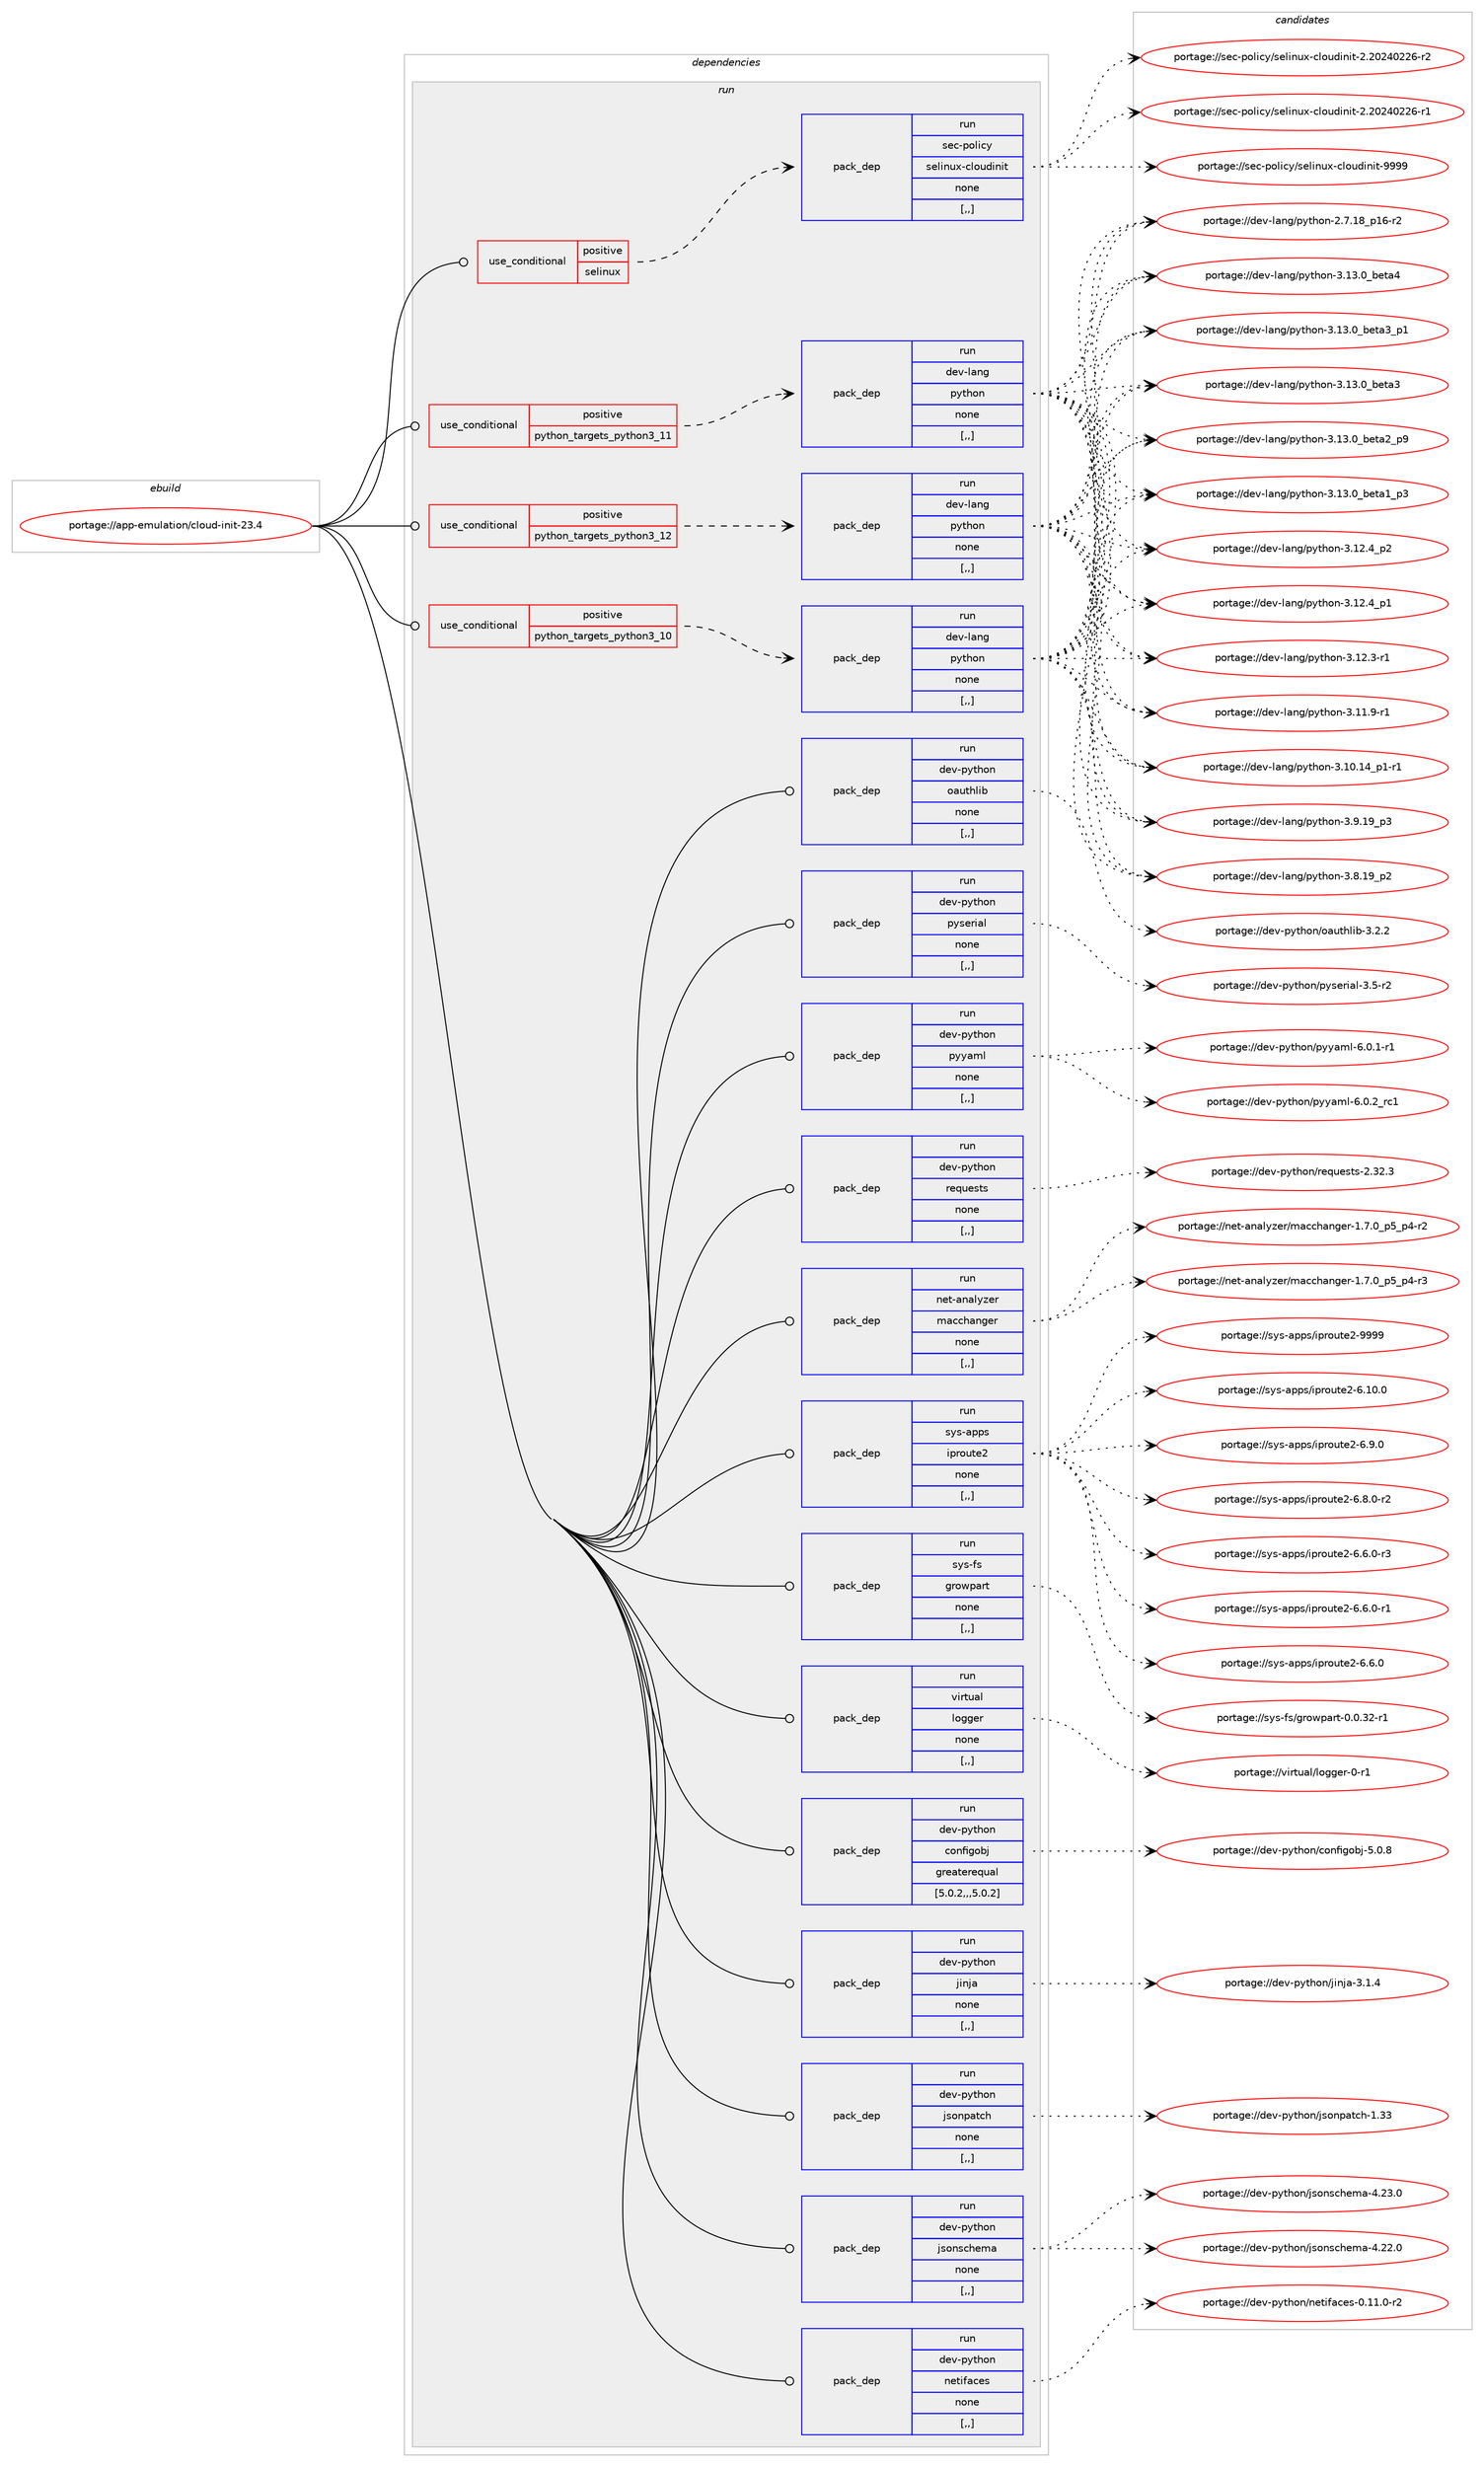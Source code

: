 digraph prolog {

# *************
# Graph options
# *************

newrank=true;
concentrate=true;
compound=true;
graph [rankdir=LR,fontname=Helvetica,fontsize=10,ranksep=1.5];#, ranksep=2.5, nodesep=0.2];
edge  [arrowhead=vee];
node  [fontname=Helvetica,fontsize=10];

# **********
# The ebuild
# **********

subgraph cluster_leftcol {
color=gray;
label=<<i>ebuild</i>>;
id [label="portage://app-emulation/cloud-init-23.4", color=red, width=4, href="../app-emulation/cloud-init-23.4.svg"];
}

# ****************
# The dependencies
# ****************

subgraph cluster_midcol {
color=gray;
label=<<i>dependencies</i>>;
subgraph cluster_compile {
fillcolor="#eeeeee";
style=filled;
label=<<i>compile</i>>;
}
subgraph cluster_compileandrun {
fillcolor="#eeeeee";
style=filled;
label=<<i>compile and run</i>>;
}
subgraph cluster_run {
fillcolor="#eeeeee";
style=filled;
label=<<i>run</i>>;
subgraph cond6270 {
dependency23680 [label=<<TABLE BORDER="0" CELLBORDER="1" CELLSPACING="0" CELLPADDING="4"><TR><TD ROWSPAN="3" CELLPADDING="10">use_conditional</TD></TR><TR><TD>positive</TD></TR><TR><TD>python_targets_python3_10</TD></TR></TABLE>>, shape=none, color=red];
subgraph pack17253 {
dependency23681 [label=<<TABLE BORDER="0" CELLBORDER="1" CELLSPACING="0" CELLPADDING="4" WIDTH="220"><TR><TD ROWSPAN="6" CELLPADDING="30">pack_dep</TD></TR><TR><TD WIDTH="110">run</TD></TR><TR><TD>dev-lang</TD></TR><TR><TD>python</TD></TR><TR><TD>none</TD></TR><TR><TD>[,,]</TD></TR></TABLE>>, shape=none, color=blue];
}
dependency23680:e -> dependency23681:w [weight=20,style="dashed",arrowhead="vee"];
}
id:e -> dependency23680:w [weight=20,style="solid",arrowhead="odot"];
subgraph cond6271 {
dependency23682 [label=<<TABLE BORDER="0" CELLBORDER="1" CELLSPACING="0" CELLPADDING="4"><TR><TD ROWSPAN="3" CELLPADDING="10">use_conditional</TD></TR><TR><TD>positive</TD></TR><TR><TD>python_targets_python3_11</TD></TR></TABLE>>, shape=none, color=red];
subgraph pack17254 {
dependency23683 [label=<<TABLE BORDER="0" CELLBORDER="1" CELLSPACING="0" CELLPADDING="4" WIDTH="220"><TR><TD ROWSPAN="6" CELLPADDING="30">pack_dep</TD></TR><TR><TD WIDTH="110">run</TD></TR><TR><TD>dev-lang</TD></TR><TR><TD>python</TD></TR><TR><TD>none</TD></TR><TR><TD>[,,]</TD></TR></TABLE>>, shape=none, color=blue];
}
dependency23682:e -> dependency23683:w [weight=20,style="dashed",arrowhead="vee"];
}
id:e -> dependency23682:w [weight=20,style="solid",arrowhead="odot"];
subgraph cond6272 {
dependency23684 [label=<<TABLE BORDER="0" CELLBORDER="1" CELLSPACING="0" CELLPADDING="4"><TR><TD ROWSPAN="3" CELLPADDING="10">use_conditional</TD></TR><TR><TD>positive</TD></TR><TR><TD>python_targets_python3_12</TD></TR></TABLE>>, shape=none, color=red];
subgraph pack17255 {
dependency23685 [label=<<TABLE BORDER="0" CELLBORDER="1" CELLSPACING="0" CELLPADDING="4" WIDTH="220"><TR><TD ROWSPAN="6" CELLPADDING="30">pack_dep</TD></TR><TR><TD WIDTH="110">run</TD></TR><TR><TD>dev-lang</TD></TR><TR><TD>python</TD></TR><TR><TD>none</TD></TR><TR><TD>[,,]</TD></TR></TABLE>>, shape=none, color=blue];
}
dependency23684:e -> dependency23685:w [weight=20,style="dashed",arrowhead="vee"];
}
id:e -> dependency23684:w [weight=20,style="solid",arrowhead="odot"];
subgraph cond6273 {
dependency23686 [label=<<TABLE BORDER="0" CELLBORDER="1" CELLSPACING="0" CELLPADDING="4"><TR><TD ROWSPAN="3" CELLPADDING="10">use_conditional</TD></TR><TR><TD>positive</TD></TR><TR><TD>selinux</TD></TR></TABLE>>, shape=none, color=red];
subgraph pack17256 {
dependency23687 [label=<<TABLE BORDER="0" CELLBORDER="1" CELLSPACING="0" CELLPADDING="4" WIDTH="220"><TR><TD ROWSPAN="6" CELLPADDING="30">pack_dep</TD></TR><TR><TD WIDTH="110">run</TD></TR><TR><TD>sec-policy</TD></TR><TR><TD>selinux-cloudinit</TD></TR><TR><TD>none</TD></TR><TR><TD>[,,]</TD></TR></TABLE>>, shape=none, color=blue];
}
dependency23686:e -> dependency23687:w [weight=20,style="dashed",arrowhead="vee"];
}
id:e -> dependency23686:w [weight=20,style="solid",arrowhead="odot"];
subgraph pack17257 {
dependency23688 [label=<<TABLE BORDER="0" CELLBORDER="1" CELLSPACING="0" CELLPADDING="4" WIDTH="220"><TR><TD ROWSPAN="6" CELLPADDING="30">pack_dep</TD></TR><TR><TD WIDTH="110">run</TD></TR><TR><TD>dev-python</TD></TR><TR><TD>configobj</TD></TR><TR><TD>greaterequal</TD></TR><TR><TD>[5.0.2,,,5.0.2]</TD></TR></TABLE>>, shape=none, color=blue];
}
id:e -> dependency23688:w [weight=20,style="solid",arrowhead="odot"];
subgraph pack17258 {
dependency23689 [label=<<TABLE BORDER="0" CELLBORDER="1" CELLSPACING="0" CELLPADDING="4" WIDTH="220"><TR><TD ROWSPAN="6" CELLPADDING="30">pack_dep</TD></TR><TR><TD WIDTH="110">run</TD></TR><TR><TD>dev-python</TD></TR><TR><TD>jinja</TD></TR><TR><TD>none</TD></TR><TR><TD>[,,]</TD></TR></TABLE>>, shape=none, color=blue];
}
id:e -> dependency23689:w [weight=20,style="solid",arrowhead="odot"];
subgraph pack17259 {
dependency23690 [label=<<TABLE BORDER="0" CELLBORDER="1" CELLSPACING="0" CELLPADDING="4" WIDTH="220"><TR><TD ROWSPAN="6" CELLPADDING="30">pack_dep</TD></TR><TR><TD WIDTH="110">run</TD></TR><TR><TD>dev-python</TD></TR><TR><TD>jsonpatch</TD></TR><TR><TD>none</TD></TR><TR><TD>[,,]</TD></TR></TABLE>>, shape=none, color=blue];
}
id:e -> dependency23690:w [weight=20,style="solid",arrowhead="odot"];
subgraph pack17260 {
dependency23691 [label=<<TABLE BORDER="0" CELLBORDER="1" CELLSPACING="0" CELLPADDING="4" WIDTH="220"><TR><TD ROWSPAN="6" CELLPADDING="30">pack_dep</TD></TR><TR><TD WIDTH="110">run</TD></TR><TR><TD>dev-python</TD></TR><TR><TD>jsonschema</TD></TR><TR><TD>none</TD></TR><TR><TD>[,,]</TD></TR></TABLE>>, shape=none, color=blue];
}
id:e -> dependency23691:w [weight=20,style="solid",arrowhead="odot"];
subgraph pack17261 {
dependency23692 [label=<<TABLE BORDER="0" CELLBORDER="1" CELLSPACING="0" CELLPADDING="4" WIDTH="220"><TR><TD ROWSPAN="6" CELLPADDING="30">pack_dep</TD></TR><TR><TD WIDTH="110">run</TD></TR><TR><TD>dev-python</TD></TR><TR><TD>netifaces</TD></TR><TR><TD>none</TD></TR><TR><TD>[,,]</TD></TR></TABLE>>, shape=none, color=blue];
}
id:e -> dependency23692:w [weight=20,style="solid",arrowhead="odot"];
subgraph pack17262 {
dependency23693 [label=<<TABLE BORDER="0" CELLBORDER="1" CELLSPACING="0" CELLPADDING="4" WIDTH="220"><TR><TD ROWSPAN="6" CELLPADDING="30">pack_dep</TD></TR><TR><TD WIDTH="110">run</TD></TR><TR><TD>dev-python</TD></TR><TR><TD>oauthlib</TD></TR><TR><TD>none</TD></TR><TR><TD>[,,]</TD></TR></TABLE>>, shape=none, color=blue];
}
id:e -> dependency23693:w [weight=20,style="solid",arrowhead="odot"];
subgraph pack17263 {
dependency23694 [label=<<TABLE BORDER="0" CELLBORDER="1" CELLSPACING="0" CELLPADDING="4" WIDTH="220"><TR><TD ROWSPAN="6" CELLPADDING="30">pack_dep</TD></TR><TR><TD WIDTH="110">run</TD></TR><TR><TD>dev-python</TD></TR><TR><TD>pyserial</TD></TR><TR><TD>none</TD></TR><TR><TD>[,,]</TD></TR></TABLE>>, shape=none, color=blue];
}
id:e -> dependency23694:w [weight=20,style="solid",arrowhead="odot"];
subgraph pack17264 {
dependency23695 [label=<<TABLE BORDER="0" CELLBORDER="1" CELLSPACING="0" CELLPADDING="4" WIDTH="220"><TR><TD ROWSPAN="6" CELLPADDING="30">pack_dep</TD></TR><TR><TD WIDTH="110">run</TD></TR><TR><TD>dev-python</TD></TR><TR><TD>pyyaml</TD></TR><TR><TD>none</TD></TR><TR><TD>[,,]</TD></TR></TABLE>>, shape=none, color=blue];
}
id:e -> dependency23695:w [weight=20,style="solid",arrowhead="odot"];
subgraph pack17265 {
dependency23696 [label=<<TABLE BORDER="0" CELLBORDER="1" CELLSPACING="0" CELLPADDING="4" WIDTH="220"><TR><TD ROWSPAN="6" CELLPADDING="30">pack_dep</TD></TR><TR><TD WIDTH="110">run</TD></TR><TR><TD>dev-python</TD></TR><TR><TD>requests</TD></TR><TR><TD>none</TD></TR><TR><TD>[,,]</TD></TR></TABLE>>, shape=none, color=blue];
}
id:e -> dependency23696:w [weight=20,style="solid",arrowhead="odot"];
subgraph pack17266 {
dependency23697 [label=<<TABLE BORDER="0" CELLBORDER="1" CELLSPACING="0" CELLPADDING="4" WIDTH="220"><TR><TD ROWSPAN="6" CELLPADDING="30">pack_dep</TD></TR><TR><TD WIDTH="110">run</TD></TR><TR><TD>net-analyzer</TD></TR><TR><TD>macchanger</TD></TR><TR><TD>none</TD></TR><TR><TD>[,,]</TD></TR></TABLE>>, shape=none, color=blue];
}
id:e -> dependency23697:w [weight=20,style="solid",arrowhead="odot"];
subgraph pack17267 {
dependency23698 [label=<<TABLE BORDER="0" CELLBORDER="1" CELLSPACING="0" CELLPADDING="4" WIDTH="220"><TR><TD ROWSPAN="6" CELLPADDING="30">pack_dep</TD></TR><TR><TD WIDTH="110">run</TD></TR><TR><TD>sys-apps</TD></TR><TR><TD>iproute2</TD></TR><TR><TD>none</TD></TR><TR><TD>[,,]</TD></TR></TABLE>>, shape=none, color=blue];
}
id:e -> dependency23698:w [weight=20,style="solid",arrowhead="odot"];
subgraph pack17268 {
dependency23699 [label=<<TABLE BORDER="0" CELLBORDER="1" CELLSPACING="0" CELLPADDING="4" WIDTH="220"><TR><TD ROWSPAN="6" CELLPADDING="30">pack_dep</TD></TR><TR><TD WIDTH="110">run</TD></TR><TR><TD>sys-fs</TD></TR><TR><TD>growpart</TD></TR><TR><TD>none</TD></TR><TR><TD>[,,]</TD></TR></TABLE>>, shape=none, color=blue];
}
id:e -> dependency23699:w [weight=20,style="solid",arrowhead="odot"];
subgraph pack17269 {
dependency23700 [label=<<TABLE BORDER="0" CELLBORDER="1" CELLSPACING="0" CELLPADDING="4" WIDTH="220"><TR><TD ROWSPAN="6" CELLPADDING="30">pack_dep</TD></TR><TR><TD WIDTH="110">run</TD></TR><TR><TD>virtual</TD></TR><TR><TD>logger</TD></TR><TR><TD>none</TD></TR><TR><TD>[,,]</TD></TR></TABLE>>, shape=none, color=blue];
}
id:e -> dependency23700:w [weight=20,style="solid",arrowhead="odot"];
}
}

# **************
# The candidates
# **************

subgraph cluster_choices {
rank=same;
color=gray;
label=<<i>candidates</i>>;

subgraph choice17253 {
color=black;
nodesep=1;
choice1001011184510897110103471121211161041111104551464951464895981011169752 [label="portage://dev-lang/python-3.13.0_beta4", color=red, width=4,href="../dev-lang/python-3.13.0_beta4.svg"];
choice10010111845108971101034711212111610411111045514649514648959810111697519511249 [label="portage://dev-lang/python-3.13.0_beta3_p1", color=red, width=4,href="../dev-lang/python-3.13.0_beta3_p1.svg"];
choice1001011184510897110103471121211161041111104551464951464895981011169751 [label="portage://dev-lang/python-3.13.0_beta3", color=red, width=4,href="../dev-lang/python-3.13.0_beta3.svg"];
choice10010111845108971101034711212111610411111045514649514648959810111697509511257 [label="portage://dev-lang/python-3.13.0_beta2_p9", color=red, width=4,href="../dev-lang/python-3.13.0_beta2_p9.svg"];
choice10010111845108971101034711212111610411111045514649514648959810111697499511251 [label="portage://dev-lang/python-3.13.0_beta1_p3", color=red, width=4,href="../dev-lang/python-3.13.0_beta1_p3.svg"];
choice100101118451089711010347112121116104111110455146495046529511250 [label="portage://dev-lang/python-3.12.4_p2", color=red, width=4,href="../dev-lang/python-3.12.4_p2.svg"];
choice100101118451089711010347112121116104111110455146495046529511249 [label="portage://dev-lang/python-3.12.4_p1", color=red, width=4,href="../dev-lang/python-3.12.4_p1.svg"];
choice100101118451089711010347112121116104111110455146495046514511449 [label="portage://dev-lang/python-3.12.3-r1", color=red, width=4,href="../dev-lang/python-3.12.3-r1.svg"];
choice100101118451089711010347112121116104111110455146494946574511449 [label="portage://dev-lang/python-3.11.9-r1", color=red, width=4,href="../dev-lang/python-3.11.9-r1.svg"];
choice100101118451089711010347112121116104111110455146494846495295112494511449 [label="portage://dev-lang/python-3.10.14_p1-r1", color=red, width=4,href="../dev-lang/python-3.10.14_p1-r1.svg"];
choice100101118451089711010347112121116104111110455146574649579511251 [label="portage://dev-lang/python-3.9.19_p3", color=red, width=4,href="../dev-lang/python-3.9.19_p3.svg"];
choice100101118451089711010347112121116104111110455146564649579511250 [label="portage://dev-lang/python-3.8.19_p2", color=red, width=4,href="../dev-lang/python-3.8.19_p2.svg"];
choice100101118451089711010347112121116104111110455046554649569511249544511450 [label="portage://dev-lang/python-2.7.18_p16-r2", color=red, width=4,href="../dev-lang/python-2.7.18_p16-r2.svg"];
dependency23681:e -> choice1001011184510897110103471121211161041111104551464951464895981011169752:w [style=dotted,weight="100"];
dependency23681:e -> choice10010111845108971101034711212111610411111045514649514648959810111697519511249:w [style=dotted,weight="100"];
dependency23681:e -> choice1001011184510897110103471121211161041111104551464951464895981011169751:w [style=dotted,weight="100"];
dependency23681:e -> choice10010111845108971101034711212111610411111045514649514648959810111697509511257:w [style=dotted,weight="100"];
dependency23681:e -> choice10010111845108971101034711212111610411111045514649514648959810111697499511251:w [style=dotted,weight="100"];
dependency23681:e -> choice100101118451089711010347112121116104111110455146495046529511250:w [style=dotted,weight="100"];
dependency23681:e -> choice100101118451089711010347112121116104111110455146495046529511249:w [style=dotted,weight="100"];
dependency23681:e -> choice100101118451089711010347112121116104111110455146495046514511449:w [style=dotted,weight="100"];
dependency23681:e -> choice100101118451089711010347112121116104111110455146494946574511449:w [style=dotted,weight="100"];
dependency23681:e -> choice100101118451089711010347112121116104111110455146494846495295112494511449:w [style=dotted,weight="100"];
dependency23681:e -> choice100101118451089711010347112121116104111110455146574649579511251:w [style=dotted,weight="100"];
dependency23681:e -> choice100101118451089711010347112121116104111110455146564649579511250:w [style=dotted,weight="100"];
dependency23681:e -> choice100101118451089711010347112121116104111110455046554649569511249544511450:w [style=dotted,weight="100"];
}
subgraph choice17254 {
color=black;
nodesep=1;
choice1001011184510897110103471121211161041111104551464951464895981011169752 [label="portage://dev-lang/python-3.13.0_beta4", color=red, width=4,href="../dev-lang/python-3.13.0_beta4.svg"];
choice10010111845108971101034711212111610411111045514649514648959810111697519511249 [label="portage://dev-lang/python-3.13.0_beta3_p1", color=red, width=4,href="../dev-lang/python-3.13.0_beta3_p1.svg"];
choice1001011184510897110103471121211161041111104551464951464895981011169751 [label="portage://dev-lang/python-3.13.0_beta3", color=red, width=4,href="../dev-lang/python-3.13.0_beta3.svg"];
choice10010111845108971101034711212111610411111045514649514648959810111697509511257 [label="portage://dev-lang/python-3.13.0_beta2_p9", color=red, width=4,href="../dev-lang/python-3.13.0_beta2_p9.svg"];
choice10010111845108971101034711212111610411111045514649514648959810111697499511251 [label="portage://dev-lang/python-3.13.0_beta1_p3", color=red, width=4,href="../dev-lang/python-3.13.0_beta1_p3.svg"];
choice100101118451089711010347112121116104111110455146495046529511250 [label="portage://dev-lang/python-3.12.4_p2", color=red, width=4,href="../dev-lang/python-3.12.4_p2.svg"];
choice100101118451089711010347112121116104111110455146495046529511249 [label="portage://dev-lang/python-3.12.4_p1", color=red, width=4,href="../dev-lang/python-3.12.4_p1.svg"];
choice100101118451089711010347112121116104111110455146495046514511449 [label="portage://dev-lang/python-3.12.3-r1", color=red, width=4,href="../dev-lang/python-3.12.3-r1.svg"];
choice100101118451089711010347112121116104111110455146494946574511449 [label="portage://dev-lang/python-3.11.9-r1", color=red, width=4,href="../dev-lang/python-3.11.9-r1.svg"];
choice100101118451089711010347112121116104111110455146494846495295112494511449 [label="portage://dev-lang/python-3.10.14_p1-r1", color=red, width=4,href="../dev-lang/python-3.10.14_p1-r1.svg"];
choice100101118451089711010347112121116104111110455146574649579511251 [label="portage://dev-lang/python-3.9.19_p3", color=red, width=4,href="../dev-lang/python-3.9.19_p3.svg"];
choice100101118451089711010347112121116104111110455146564649579511250 [label="portage://dev-lang/python-3.8.19_p2", color=red, width=4,href="../dev-lang/python-3.8.19_p2.svg"];
choice100101118451089711010347112121116104111110455046554649569511249544511450 [label="portage://dev-lang/python-2.7.18_p16-r2", color=red, width=4,href="../dev-lang/python-2.7.18_p16-r2.svg"];
dependency23683:e -> choice1001011184510897110103471121211161041111104551464951464895981011169752:w [style=dotted,weight="100"];
dependency23683:e -> choice10010111845108971101034711212111610411111045514649514648959810111697519511249:w [style=dotted,weight="100"];
dependency23683:e -> choice1001011184510897110103471121211161041111104551464951464895981011169751:w [style=dotted,weight="100"];
dependency23683:e -> choice10010111845108971101034711212111610411111045514649514648959810111697509511257:w [style=dotted,weight="100"];
dependency23683:e -> choice10010111845108971101034711212111610411111045514649514648959810111697499511251:w [style=dotted,weight="100"];
dependency23683:e -> choice100101118451089711010347112121116104111110455146495046529511250:w [style=dotted,weight="100"];
dependency23683:e -> choice100101118451089711010347112121116104111110455146495046529511249:w [style=dotted,weight="100"];
dependency23683:e -> choice100101118451089711010347112121116104111110455146495046514511449:w [style=dotted,weight="100"];
dependency23683:e -> choice100101118451089711010347112121116104111110455146494946574511449:w [style=dotted,weight="100"];
dependency23683:e -> choice100101118451089711010347112121116104111110455146494846495295112494511449:w [style=dotted,weight="100"];
dependency23683:e -> choice100101118451089711010347112121116104111110455146574649579511251:w [style=dotted,weight="100"];
dependency23683:e -> choice100101118451089711010347112121116104111110455146564649579511250:w [style=dotted,weight="100"];
dependency23683:e -> choice100101118451089711010347112121116104111110455046554649569511249544511450:w [style=dotted,weight="100"];
}
subgraph choice17255 {
color=black;
nodesep=1;
choice1001011184510897110103471121211161041111104551464951464895981011169752 [label="portage://dev-lang/python-3.13.0_beta4", color=red, width=4,href="../dev-lang/python-3.13.0_beta4.svg"];
choice10010111845108971101034711212111610411111045514649514648959810111697519511249 [label="portage://dev-lang/python-3.13.0_beta3_p1", color=red, width=4,href="../dev-lang/python-3.13.0_beta3_p1.svg"];
choice1001011184510897110103471121211161041111104551464951464895981011169751 [label="portage://dev-lang/python-3.13.0_beta3", color=red, width=4,href="../dev-lang/python-3.13.0_beta3.svg"];
choice10010111845108971101034711212111610411111045514649514648959810111697509511257 [label="portage://dev-lang/python-3.13.0_beta2_p9", color=red, width=4,href="../dev-lang/python-3.13.0_beta2_p9.svg"];
choice10010111845108971101034711212111610411111045514649514648959810111697499511251 [label="portage://dev-lang/python-3.13.0_beta1_p3", color=red, width=4,href="../dev-lang/python-3.13.0_beta1_p3.svg"];
choice100101118451089711010347112121116104111110455146495046529511250 [label="portage://dev-lang/python-3.12.4_p2", color=red, width=4,href="../dev-lang/python-3.12.4_p2.svg"];
choice100101118451089711010347112121116104111110455146495046529511249 [label="portage://dev-lang/python-3.12.4_p1", color=red, width=4,href="../dev-lang/python-3.12.4_p1.svg"];
choice100101118451089711010347112121116104111110455146495046514511449 [label="portage://dev-lang/python-3.12.3-r1", color=red, width=4,href="../dev-lang/python-3.12.3-r1.svg"];
choice100101118451089711010347112121116104111110455146494946574511449 [label="portage://dev-lang/python-3.11.9-r1", color=red, width=4,href="../dev-lang/python-3.11.9-r1.svg"];
choice100101118451089711010347112121116104111110455146494846495295112494511449 [label="portage://dev-lang/python-3.10.14_p1-r1", color=red, width=4,href="../dev-lang/python-3.10.14_p1-r1.svg"];
choice100101118451089711010347112121116104111110455146574649579511251 [label="portage://dev-lang/python-3.9.19_p3", color=red, width=4,href="../dev-lang/python-3.9.19_p3.svg"];
choice100101118451089711010347112121116104111110455146564649579511250 [label="portage://dev-lang/python-3.8.19_p2", color=red, width=4,href="../dev-lang/python-3.8.19_p2.svg"];
choice100101118451089711010347112121116104111110455046554649569511249544511450 [label="portage://dev-lang/python-2.7.18_p16-r2", color=red, width=4,href="../dev-lang/python-2.7.18_p16-r2.svg"];
dependency23685:e -> choice1001011184510897110103471121211161041111104551464951464895981011169752:w [style=dotted,weight="100"];
dependency23685:e -> choice10010111845108971101034711212111610411111045514649514648959810111697519511249:w [style=dotted,weight="100"];
dependency23685:e -> choice1001011184510897110103471121211161041111104551464951464895981011169751:w [style=dotted,weight="100"];
dependency23685:e -> choice10010111845108971101034711212111610411111045514649514648959810111697509511257:w [style=dotted,weight="100"];
dependency23685:e -> choice10010111845108971101034711212111610411111045514649514648959810111697499511251:w [style=dotted,weight="100"];
dependency23685:e -> choice100101118451089711010347112121116104111110455146495046529511250:w [style=dotted,weight="100"];
dependency23685:e -> choice100101118451089711010347112121116104111110455146495046529511249:w [style=dotted,weight="100"];
dependency23685:e -> choice100101118451089711010347112121116104111110455146495046514511449:w [style=dotted,weight="100"];
dependency23685:e -> choice100101118451089711010347112121116104111110455146494946574511449:w [style=dotted,weight="100"];
dependency23685:e -> choice100101118451089711010347112121116104111110455146494846495295112494511449:w [style=dotted,weight="100"];
dependency23685:e -> choice100101118451089711010347112121116104111110455146574649579511251:w [style=dotted,weight="100"];
dependency23685:e -> choice100101118451089711010347112121116104111110455146564649579511250:w [style=dotted,weight="100"];
dependency23685:e -> choice100101118451089711010347112121116104111110455046554649569511249544511450:w [style=dotted,weight="100"];
}
subgraph choice17256 {
color=black;
nodesep=1;
choice1151019945112111108105991214711510110810511011712045991081111171001051101051164557575757 [label="portage://sec-policy/selinux-cloudinit-9999", color=red, width=4,href="../sec-policy/selinux-cloudinit-9999.svg"];
choice11510199451121111081059912147115101108105110117120459910811111710010511010511645504650485052485050544511450 [label="portage://sec-policy/selinux-cloudinit-2.20240226-r2", color=red, width=4,href="../sec-policy/selinux-cloudinit-2.20240226-r2.svg"];
choice11510199451121111081059912147115101108105110117120459910811111710010511010511645504650485052485050544511449 [label="portage://sec-policy/selinux-cloudinit-2.20240226-r1", color=red, width=4,href="../sec-policy/selinux-cloudinit-2.20240226-r1.svg"];
dependency23687:e -> choice1151019945112111108105991214711510110810511011712045991081111171001051101051164557575757:w [style=dotted,weight="100"];
dependency23687:e -> choice11510199451121111081059912147115101108105110117120459910811111710010511010511645504650485052485050544511450:w [style=dotted,weight="100"];
dependency23687:e -> choice11510199451121111081059912147115101108105110117120459910811111710010511010511645504650485052485050544511449:w [style=dotted,weight="100"];
}
subgraph choice17257 {
color=black;
nodesep=1;
choice10010111845112121116104111110479911111010210510311198106455346484656 [label="portage://dev-python/configobj-5.0.8", color=red, width=4,href="../dev-python/configobj-5.0.8.svg"];
dependency23688:e -> choice10010111845112121116104111110479911111010210510311198106455346484656:w [style=dotted,weight="100"];
}
subgraph choice17258 {
color=black;
nodesep=1;
choice100101118451121211161041111104710610511010697455146494652 [label="portage://dev-python/jinja-3.1.4", color=red, width=4,href="../dev-python/jinja-3.1.4.svg"];
dependency23689:e -> choice100101118451121211161041111104710610511010697455146494652:w [style=dotted,weight="100"];
}
subgraph choice17259 {
color=black;
nodesep=1;
choice100101118451121211161041111104710611511111011297116991044549465151 [label="portage://dev-python/jsonpatch-1.33", color=red, width=4,href="../dev-python/jsonpatch-1.33.svg"];
dependency23690:e -> choice100101118451121211161041111104710611511111011297116991044549465151:w [style=dotted,weight="100"];
}
subgraph choice17260 {
color=black;
nodesep=1;
choice1001011184511212111610411111047106115111110115991041011099745524650514648 [label="portage://dev-python/jsonschema-4.23.0", color=red, width=4,href="../dev-python/jsonschema-4.23.0.svg"];
choice1001011184511212111610411111047106115111110115991041011099745524650504648 [label="portage://dev-python/jsonschema-4.22.0", color=red, width=4,href="../dev-python/jsonschema-4.22.0.svg"];
dependency23691:e -> choice1001011184511212111610411111047106115111110115991041011099745524650514648:w [style=dotted,weight="100"];
dependency23691:e -> choice1001011184511212111610411111047106115111110115991041011099745524650504648:w [style=dotted,weight="100"];
}
subgraph choice17261 {
color=black;
nodesep=1;
choice10010111845112121116104111110471101011161051029799101115454846494946484511450 [label="portage://dev-python/netifaces-0.11.0-r2", color=red, width=4,href="../dev-python/netifaces-0.11.0-r2.svg"];
dependency23692:e -> choice10010111845112121116104111110471101011161051029799101115454846494946484511450:w [style=dotted,weight="100"];
}
subgraph choice17262 {
color=black;
nodesep=1;
choice10010111845112121116104111110471119711711610410810598455146504650 [label="portage://dev-python/oauthlib-3.2.2", color=red, width=4,href="../dev-python/oauthlib-3.2.2.svg"];
dependency23693:e -> choice10010111845112121116104111110471119711711610410810598455146504650:w [style=dotted,weight="100"];
}
subgraph choice17263 {
color=black;
nodesep=1;
choice100101118451121211161041111104711212111510111410597108455146534511450 [label="portage://dev-python/pyserial-3.5-r2", color=red, width=4,href="../dev-python/pyserial-3.5-r2.svg"];
dependency23694:e -> choice100101118451121211161041111104711212111510111410597108455146534511450:w [style=dotted,weight="100"];
}
subgraph choice17264 {
color=black;
nodesep=1;
choice100101118451121211161041111104711212112197109108455446484650951149949 [label="portage://dev-python/pyyaml-6.0.2_rc1", color=red, width=4,href="../dev-python/pyyaml-6.0.2_rc1.svg"];
choice1001011184511212111610411111047112121121971091084554464846494511449 [label="portage://dev-python/pyyaml-6.0.1-r1", color=red, width=4,href="../dev-python/pyyaml-6.0.1-r1.svg"];
dependency23695:e -> choice100101118451121211161041111104711212112197109108455446484650951149949:w [style=dotted,weight="100"];
dependency23695:e -> choice1001011184511212111610411111047112121121971091084554464846494511449:w [style=dotted,weight="100"];
}
subgraph choice17265 {
color=black;
nodesep=1;
choice100101118451121211161041111104711410111311710111511611545504651504651 [label="portage://dev-python/requests-2.32.3", color=red, width=4,href="../dev-python/requests-2.32.3.svg"];
dependency23696:e -> choice100101118451121211161041111104711410111311710111511611545504651504651:w [style=dotted,weight="100"];
}
subgraph choice17266 {
color=black;
nodesep=1;
choice1101011164597110971081211221011144710997999910497110103101114454946554648951125395112524511451 [label="portage://net-analyzer/macchanger-1.7.0_p5_p4-r3", color=red, width=4,href="../net-analyzer/macchanger-1.7.0_p5_p4-r3.svg"];
choice1101011164597110971081211221011144710997999910497110103101114454946554648951125395112524511450 [label="portage://net-analyzer/macchanger-1.7.0_p5_p4-r2", color=red, width=4,href="../net-analyzer/macchanger-1.7.0_p5_p4-r2.svg"];
dependency23697:e -> choice1101011164597110971081211221011144710997999910497110103101114454946554648951125395112524511451:w [style=dotted,weight="100"];
dependency23697:e -> choice1101011164597110971081211221011144710997999910497110103101114454946554648951125395112524511450:w [style=dotted,weight="100"];
}
subgraph choice17267 {
color=black;
nodesep=1;
choice115121115459711211211547105112114111117116101504557575757 [label="portage://sys-apps/iproute2-9999", color=red, width=4,href="../sys-apps/iproute2-9999.svg"];
choice1151211154597112112115471051121141111171161015045544649484648 [label="portage://sys-apps/iproute2-6.10.0", color=red, width=4,href="../sys-apps/iproute2-6.10.0.svg"];
choice11512111545971121121154710511211411111711610150455446574648 [label="portage://sys-apps/iproute2-6.9.0", color=red, width=4,href="../sys-apps/iproute2-6.9.0.svg"];
choice115121115459711211211547105112114111117116101504554465646484511450 [label="portage://sys-apps/iproute2-6.8.0-r2", color=red, width=4,href="../sys-apps/iproute2-6.8.0-r2.svg"];
choice115121115459711211211547105112114111117116101504554465446484511451 [label="portage://sys-apps/iproute2-6.6.0-r3", color=red, width=4,href="../sys-apps/iproute2-6.6.0-r3.svg"];
choice115121115459711211211547105112114111117116101504554465446484511449 [label="portage://sys-apps/iproute2-6.6.0-r1", color=red, width=4,href="../sys-apps/iproute2-6.6.0-r1.svg"];
choice11512111545971121121154710511211411111711610150455446544648 [label="portage://sys-apps/iproute2-6.6.0", color=red, width=4,href="../sys-apps/iproute2-6.6.0.svg"];
dependency23698:e -> choice115121115459711211211547105112114111117116101504557575757:w [style=dotted,weight="100"];
dependency23698:e -> choice1151211154597112112115471051121141111171161015045544649484648:w [style=dotted,weight="100"];
dependency23698:e -> choice11512111545971121121154710511211411111711610150455446574648:w [style=dotted,weight="100"];
dependency23698:e -> choice115121115459711211211547105112114111117116101504554465646484511450:w [style=dotted,weight="100"];
dependency23698:e -> choice115121115459711211211547105112114111117116101504554465446484511451:w [style=dotted,weight="100"];
dependency23698:e -> choice115121115459711211211547105112114111117116101504554465446484511449:w [style=dotted,weight="100"];
dependency23698:e -> choice11512111545971121121154710511211411111711610150455446544648:w [style=dotted,weight="100"];
}
subgraph choice17268 {
color=black;
nodesep=1;
choice115121115451021154710311411111911297114116454846484651504511449 [label="portage://sys-fs/growpart-0.0.32-r1", color=red, width=4,href="../sys-fs/growpart-0.0.32-r1.svg"];
dependency23699:e -> choice115121115451021154710311411111911297114116454846484651504511449:w [style=dotted,weight="100"];
}
subgraph choice17269 {
color=black;
nodesep=1;
choice118105114116117971084710811110310310111445484511449 [label="portage://virtual/logger-0-r1", color=red, width=4,href="../virtual/logger-0-r1.svg"];
dependency23700:e -> choice118105114116117971084710811110310310111445484511449:w [style=dotted,weight="100"];
}
}

}
